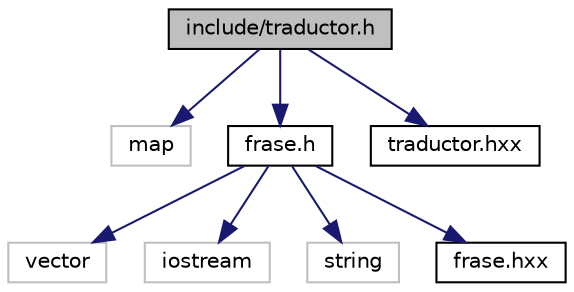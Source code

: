 digraph "include/traductor.h"
{
  edge [fontname="Helvetica",fontsize="10",labelfontname="Helvetica",labelfontsize="10"];
  node [fontname="Helvetica",fontsize="10",shape=record];
  Node1 [label="include/traductor.h",height=0.2,width=0.4,color="black", fillcolor="grey75", style="filled", fontcolor="black"];
  Node1 -> Node2 [color="midnightblue",fontsize="10",style="solid"];
  Node2 [label="map",height=0.2,width=0.4,color="grey75", fillcolor="white", style="filled"];
  Node1 -> Node3 [color="midnightblue",fontsize="10",style="solid"];
  Node3 [label="frase.h",height=0.2,width=0.4,color="black", fillcolor="white", style="filled",URL="$frase_8h.html",tooltip="Fichero cabecera del TDA Frase. "];
  Node3 -> Node4 [color="midnightblue",fontsize="10",style="solid"];
  Node4 [label="vector",height=0.2,width=0.4,color="grey75", fillcolor="white", style="filled"];
  Node3 -> Node5 [color="midnightblue",fontsize="10",style="solid"];
  Node5 [label="iostream",height=0.2,width=0.4,color="grey75", fillcolor="white", style="filled"];
  Node3 -> Node6 [color="midnightblue",fontsize="10",style="solid"];
  Node6 [label="string",height=0.2,width=0.4,color="grey75", fillcolor="white", style="filled"];
  Node3 -> Node7 [color="midnightblue",fontsize="10",style="solid"];
  Node7 [label="frase.hxx",height=0.2,width=0.4,color="black", fillcolor="white", style="filled",URL="$frase_8hxx_source.html"];
  Node1 -> Node8 [color="midnightblue",fontsize="10",style="solid"];
  Node8 [label="traductor.hxx",height=0.2,width=0.4,color="black", fillcolor="white", style="filled",URL="$traductor_8hxx_source.html"];
}
